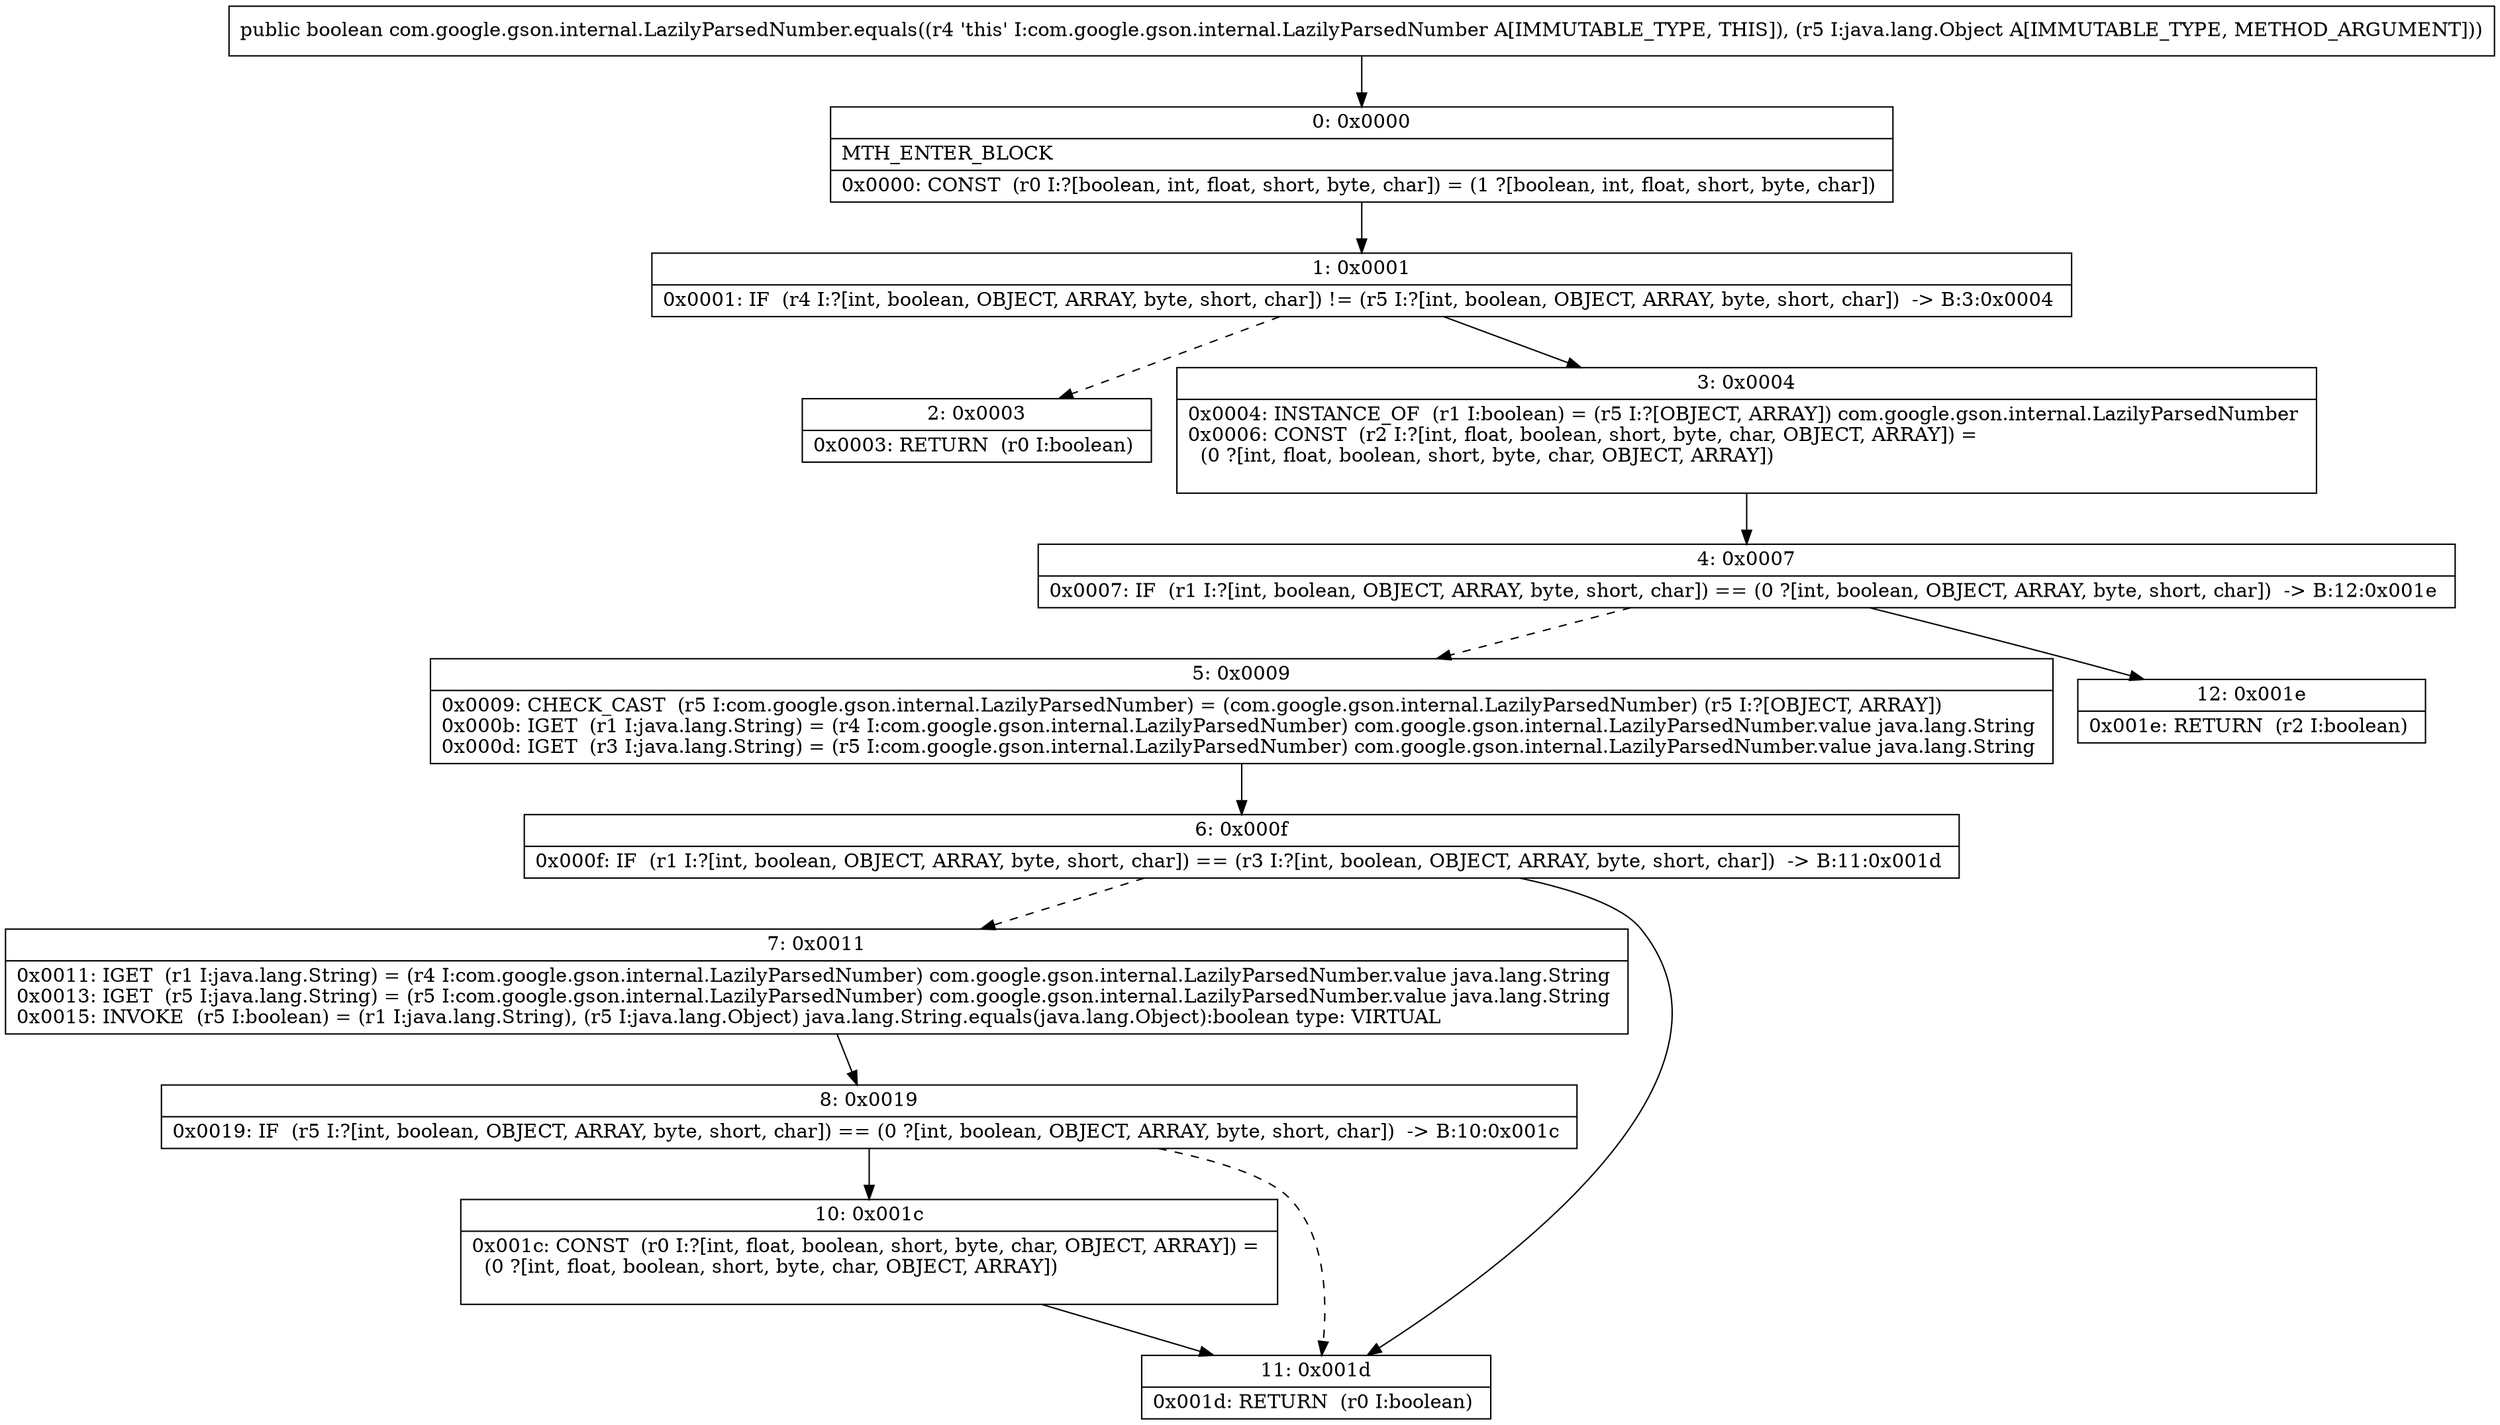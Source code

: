 digraph "CFG forcom.google.gson.internal.LazilyParsedNumber.equals(Ljava\/lang\/Object;)Z" {
Node_0 [shape=record,label="{0\:\ 0x0000|MTH_ENTER_BLOCK\l|0x0000: CONST  (r0 I:?[boolean, int, float, short, byte, char]) = (1 ?[boolean, int, float, short, byte, char]) \l}"];
Node_1 [shape=record,label="{1\:\ 0x0001|0x0001: IF  (r4 I:?[int, boolean, OBJECT, ARRAY, byte, short, char]) != (r5 I:?[int, boolean, OBJECT, ARRAY, byte, short, char])  \-\> B:3:0x0004 \l}"];
Node_2 [shape=record,label="{2\:\ 0x0003|0x0003: RETURN  (r0 I:boolean) \l}"];
Node_3 [shape=record,label="{3\:\ 0x0004|0x0004: INSTANCE_OF  (r1 I:boolean) = (r5 I:?[OBJECT, ARRAY]) com.google.gson.internal.LazilyParsedNumber \l0x0006: CONST  (r2 I:?[int, float, boolean, short, byte, char, OBJECT, ARRAY]) = \l  (0 ?[int, float, boolean, short, byte, char, OBJECT, ARRAY])\l \l}"];
Node_4 [shape=record,label="{4\:\ 0x0007|0x0007: IF  (r1 I:?[int, boolean, OBJECT, ARRAY, byte, short, char]) == (0 ?[int, boolean, OBJECT, ARRAY, byte, short, char])  \-\> B:12:0x001e \l}"];
Node_5 [shape=record,label="{5\:\ 0x0009|0x0009: CHECK_CAST  (r5 I:com.google.gson.internal.LazilyParsedNumber) = (com.google.gson.internal.LazilyParsedNumber) (r5 I:?[OBJECT, ARRAY]) \l0x000b: IGET  (r1 I:java.lang.String) = (r4 I:com.google.gson.internal.LazilyParsedNumber) com.google.gson.internal.LazilyParsedNumber.value java.lang.String \l0x000d: IGET  (r3 I:java.lang.String) = (r5 I:com.google.gson.internal.LazilyParsedNumber) com.google.gson.internal.LazilyParsedNumber.value java.lang.String \l}"];
Node_6 [shape=record,label="{6\:\ 0x000f|0x000f: IF  (r1 I:?[int, boolean, OBJECT, ARRAY, byte, short, char]) == (r3 I:?[int, boolean, OBJECT, ARRAY, byte, short, char])  \-\> B:11:0x001d \l}"];
Node_7 [shape=record,label="{7\:\ 0x0011|0x0011: IGET  (r1 I:java.lang.String) = (r4 I:com.google.gson.internal.LazilyParsedNumber) com.google.gson.internal.LazilyParsedNumber.value java.lang.String \l0x0013: IGET  (r5 I:java.lang.String) = (r5 I:com.google.gson.internal.LazilyParsedNumber) com.google.gson.internal.LazilyParsedNumber.value java.lang.String \l0x0015: INVOKE  (r5 I:boolean) = (r1 I:java.lang.String), (r5 I:java.lang.Object) java.lang.String.equals(java.lang.Object):boolean type: VIRTUAL \l}"];
Node_8 [shape=record,label="{8\:\ 0x0019|0x0019: IF  (r5 I:?[int, boolean, OBJECT, ARRAY, byte, short, char]) == (0 ?[int, boolean, OBJECT, ARRAY, byte, short, char])  \-\> B:10:0x001c \l}"];
Node_10 [shape=record,label="{10\:\ 0x001c|0x001c: CONST  (r0 I:?[int, float, boolean, short, byte, char, OBJECT, ARRAY]) = \l  (0 ?[int, float, boolean, short, byte, char, OBJECT, ARRAY])\l \l}"];
Node_11 [shape=record,label="{11\:\ 0x001d|0x001d: RETURN  (r0 I:boolean) \l}"];
Node_12 [shape=record,label="{12\:\ 0x001e|0x001e: RETURN  (r2 I:boolean) \l}"];
MethodNode[shape=record,label="{public boolean com.google.gson.internal.LazilyParsedNumber.equals((r4 'this' I:com.google.gson.internal.LazilyParsedNumber A[IMMUTABLE_TYPE, THIS]), (r5 I:java.lang.Object A[IMMUTABLE_TYPE, METHOD_ARGUMENT])) }"];
MethodNode -> Node_0;
Node_0 -> Node_1;
Node_1 -> Node_2[style=dashed];
Node_1 -> Node_3;
Node_3 -> Node_4;
Node_4 -> Node_5[style=dashed];
Node_4 -> Node_12;
Node_5 -> Node_6;
Node_6 -> Node_7[style=dashed];
Node_6 -> Node_11;
Node_7 -> Node_8;
Node_8 -> Node_10;
Node_8 -> Node_11[style=dashed];
Node_10 -> Node_11;
}

